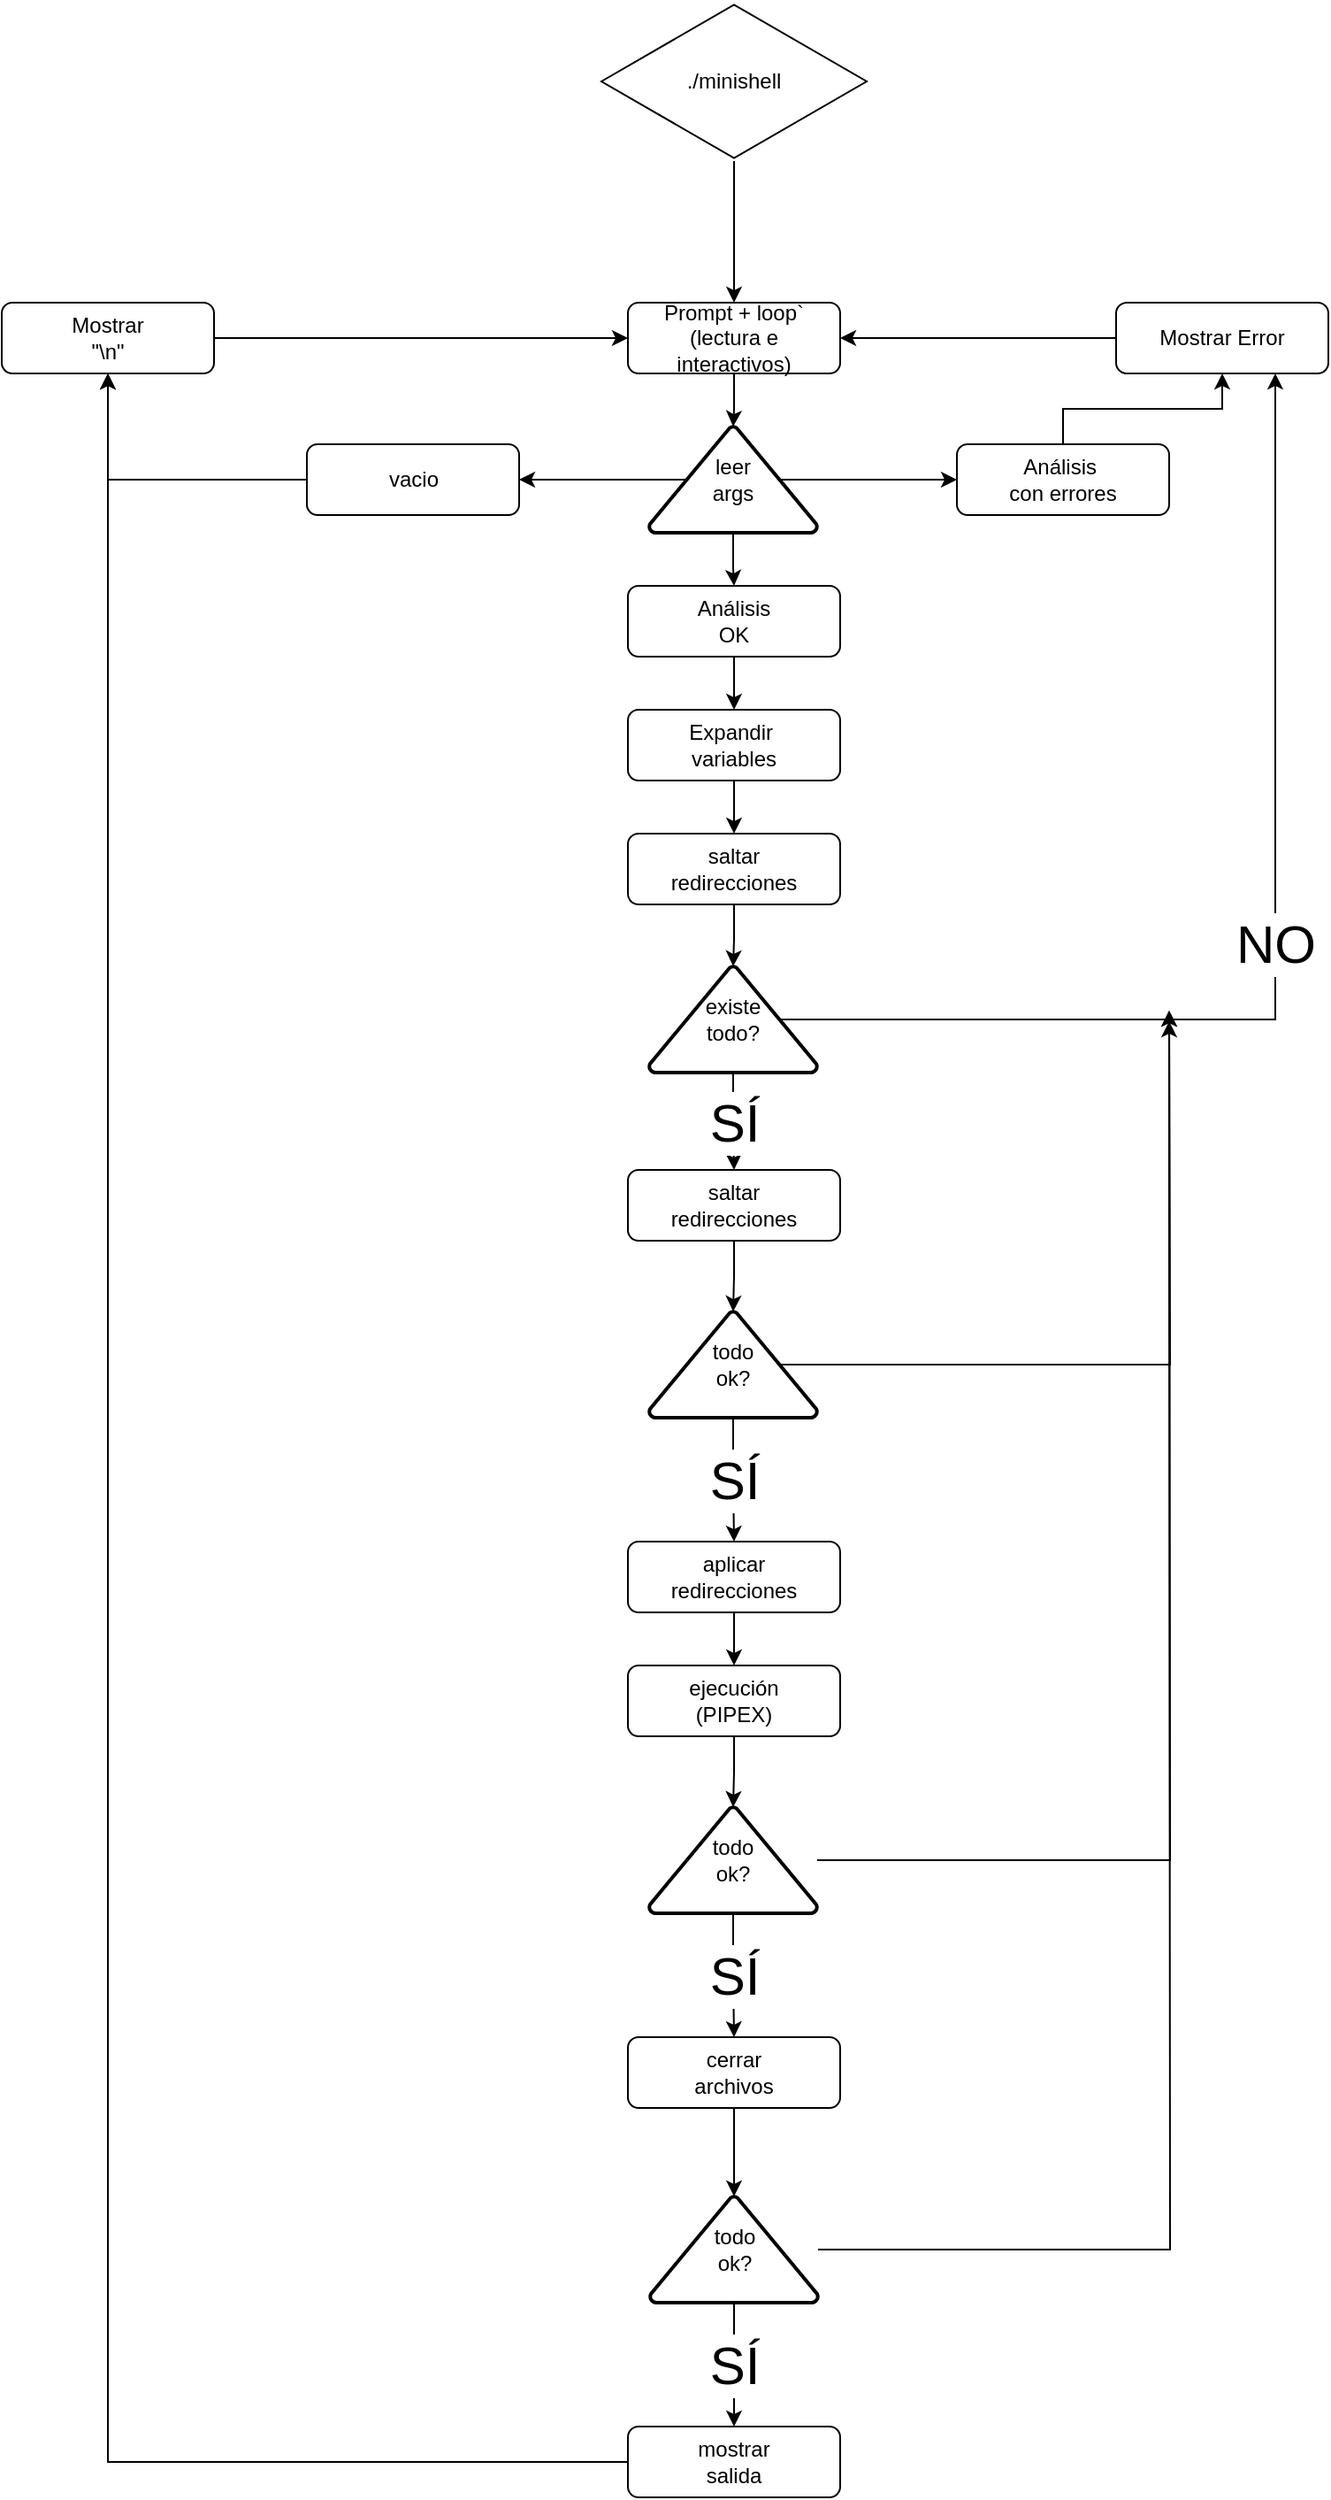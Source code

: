 <mxfile version="24.4.4" type="github">
  <diagram id="C5RBs43oDa-KdzZeNtuy" name="Page-1">
    <mxGraphModel dx="954" dy="510" grid="1" gridSize="10" guides="1" tooltips="1" connect="1" arrows="1" fold="1" page="1" pageScale="1" pageWidth="827" pageHeight="1169" math="0" shadow="0">
      <root>
        <mxCell id="WIyWlLk6GJQsqaUBKTNV-0" />
        <mxCell id="WIyWlLk6GJQsqaUBKTNV-1" parent="WIyWlLk6GJQsqaUBKTNV-0" />
        <mxCell id="AyPV1kMrxWXa0MFl7DFe-19" style="edgeStyle=orthogonalEdgeStyle;rounded=0;orthogonalLoop=1;jettySize=auto;html=1;" edge="1" parent="WIyWlLk6GJQsqaUBKTNV-1" source="WIyWlLk6GJQsqaUBKTNV-7" target="AyPV1kMrxWXa0MFl7DFe-1">
          <mxGeometry relative="1" as="geometry">
            <mxPoint x="350" y="210" as="targetPoint" />
          </mxGeometry>
        </mxCell>
        <mxCell id="WIyWlLk6GJQsqaUBKTNV-7" value="Mostrar Error" style="rounded=1;whiteSpace=wrap;html=1;fontSize=12;glass=0;strokeWidth=1;shadow=0;" parent="WIyWlLk6GJQsqaUBKTNV-1" vertex="1">
          <mxGeometry x="630" y="180" width="120" height="40" as="geometry" />
        </mxCell>
        <mxCell id="AyPV1kMrxWXa0MFl7DFe-20" style="edgeStyle=orthogonalEdgeStyle;rounded=0;orthogonalLoop=1;jettySize=auto;html=1;entryX=0.5;entryY=0;entryDx=0;entryDy=0;" edge="1" parent="WIyWlLk6GJQsqaUBKTNV-1" source="AyPV1kMrxWXa0MFl7DFe-0" target="AyPV1kMrxWXa0MFl7DFe-1">
          <mxGeometry relative="1" as="geometry" />
        </mxCell>
        <mxCell id="AyPV1kMrxWXa0MFl7DFe-0" value="./minishell" style="html=1;whiteSpace=wrap;aspect=fixed;shape=isoRectangle;" vertex="1" parent="WIyWlLk6GJQsqaUBKTNV-1">
          <mxGeometry x="339" y="10" width="150" height="90" as="geometry" />
        </mxCell>
        <mxCell id="AyPV1kMrxWXa0MFl7DFe-1" value="Prompt + loop`&lt;br&gt;(lectura e interactivos)" style="rounded=1;whiteSpace=wrap;html=1;fontSize=12;glass=0;strokeWidth=1;shadow=0;" vertex="1" parent="WIyWlLk6GJQsqaUBKTNV-1">
          <mxGeometry x="354" y="180" width="120" height="40" as="geometry" />
        </mxCell>
        <mxCell id="AyPV1kMrxWXa0MFl7DFe-14" style="edgeStyle=orthogonalEdgeStyle;rounded=0;orthogonalLoop=1;jettySize=auto;html=1;exitX=0.22;exitY=0.5;exitDx=0;exitDy=0;exitPerimeter=0;" edge="1" parent="WIyWlLk6GJQsqaUBKTNV-1" source="AyPV1kMrxWXa0MFl7DFe-7" target="AyPV1kMrxWXa0MFl7DFe-11">
          <mxGeometry relative="1" as="geometry">
            <Array as="points" />
          </mxGeometry>
        </mxCell>
        <mxCell id="AyPV1kMrxWXa0MFl7DFe-15" style="edgeStyle=orthogonalEdgeStyle;rounded=0;orthogonalLoop=1;jettySize=auto;html=1;entryX=0;entryY=0.5;entryDx=0;entryDy=0;exitX=0.78;exitY=0.5;exitDx=0;exitDy=0;exitPerimeter=0;" edge="1" parent="WIyWlLk6GJQsqaUBKTNV-1" source="AyPV1kMrxWXa0MFl7DFe-7" target="AyPV1kMrxWXa0MFl7DFe-12">
          <mxGeometry relative="1" as="geometry" />
        </mxCell>
        <mxCell id="AyPV1kMrxWXa0MFl7DFe-16" style="edgeStyle=orthogonalEdgeStyle;rounded=0;orthogonalLoop=1;jettySize=auto;html=1;entryX=0.5;entryY=0;entryDx=0;entryDy=0;" edge="1" parent="WIyWlLk6GJQsqaUBKTNV-1" source="AyPV1kMrxWXa0MFl7DFe-7" target="AyPV1kMrxWXa0MFl7DFe-13">
          <mxGeometry relative="1" as="geometry" />
        </mxCell>
        <mxCell id="AyPV1kMrxWXa0MFl7DFe-7" value="leer&lt;div&gt;args&lt;/div&gt;" style="strokeWidth=2;html=1;shape=mxgraph.flowchart.extract_or_measurement;whiteSpace=wrap;" vertex="1" parent="WIyWlLk6GJQsqaUBKTNV-1">
          <mxGeometry x="366" y="250" width="95" height="60" as="geometry" />
        </mxCell>
        <mxCell id="AyPV1kMrxWXa0MFl7DFe-9" style="edgeStyle=orthogonalEdgeStyle;rounded=0;orthogonalLoop=1;jettySize=auto;html=1;entryX=0.5;entryY=0;entryDx=0;entryDy=0;entryPerimeter=0;" edge="1" parent="WIyWlLk6GJQsqaUBKTNV-1" source="AyPV1kMrxWXa0MFl7DFe-1" target="AyPV1kMrxWXa0MFl7DFe-7">
          <mxGeometry relative="1" as="geometry" />
        </mxCell>
        <mxCell id="AyPV1kMrxWXa0MFl7DFe-21" style="edgeStyle=orthogonalEdgeStyle;rounded=0;orthogonalLoop=1;jettySize=auto;html=1;" edge="1" parent="WIyWlLk6GJQsqaUBKTNV-1" source="AyPV1kMrxWXa0MFl7DFe-11" target="AyPV1kMrxWXa0MFl7DFe-18">
          <mxGeometry relative="1" as="geometry" />
        </mxCell>
        <mxCell id="AyPV1kMrxWXa0MFl7DFe-11" value="vacio" style="rounded=1;whiteSpace=wrap;html=1;fontSize=12;glass=0;strokeWidth=1;shadow=0;" vertex="1" parent="WIyWlLk6GJQsqaUBKTNV-1">
          <mxGeometry x="172.5" y="260" width="120" height="40" as="geometry" />
        </mxCell>
        <mxCell id="AyPV1kMrxWXa0MFl7DFe-17" style="edgeStyle=orthogonalEdgeStyle;rounded=0;orthogonalLoop=1;jettySize=auto;html=1;entryX=0.5;entryY=1;entryDx=0;entryDy=0;" edge="1" parent="WIyWlLk6GJQsqaUBKTNV-1" source="AyPV1kMrxWXa0MFl7DFe-12" target="WIyWlLk6GJQsqaUBKTNV-7">
          <mxGeometry relative="1" as="geometry" />
        </mxCell>
        <mxCell id="AyPV1kMrxWXa0MFl7DFe-12" value="Análisis&amp;nbsp;&lt;div&gt;con errores&lt;/div&gt;" style="rounded=1;whiteSpace=wrap;html=1;fontSize=12;glass=0;strokeWidth=1;shadow=0;" vertex="1" parent="WIyWlLk6GJQsqaUBKTNV-1">
          <mxGeometry x="540" y="260" width="120" height="40" as="geometry" />
        </mxCell>
        <mxCell id="AyPV1kMrxWXa0MFl7DFe-25" style="edgeStyle=orthogonalEdgeStyle;rounded=0;orthogonalLoop=1;jettySize=auto;html=1;" edge="1" parent="WIyWlLk6GJQsqaUBKTNV-1" source="AyPV1kMrxWXa0MFl7DFe-13" target="AyPV1kMrxWXa0MFl7DFe-24">
          <mxGeometry relative="1" as="geometry" />
        </mxCell>
        <mxCell id="AyPV1kMrxWXa0MFl7DFe-13" value="Análisis&lt;div&gt;OK&lt;/div&gt;" style="rounded=1;whiteSpace=wrap;html=1;fontSize=12;glass=0;strokeWidth=1;shadow=0;" vertex="1" parent="WIyWlLk6GJQsqaUBKTNV-1">
          <mxGeometry x="354" y="340" width="120" height="40" as="geometry" />
        </mxCell>
        <mxCell id="AyPV1kMrxWXa0MFl7DFe-22" style="edgeStyle=orthogonalEdgeStyle;rounded=0;orthogonalLoop=1;jettySize=auto;html=1;" edge="1" parent="WIyWlLk6GJQsqaUBKTNV-1" source="AyPV1kMrxWXa0MFl7DFe-18" target="AyPV1kMrxWXa0MFl7DFe-1">
          <mxGeometry relative="1" as="geometry" />
        </mxCell>
        <mxCell id="AyPV1kMrxWXa0MFl7DFe-18" value="Mostrar&lt;div&gt;&quot;\n&quot;&lt;/div&gt;" style="rounded=1;whiteSpace=wrap;html=1;fontSize=12;glass=0;strokeWidth=1;shadow=0;" vertex="1" parent="WIyWlLk6GJQsqaUBKTNV-1">
          <mxGeometry y="180" width="120" height="40" as="geometry" />
        </mxCell>
        <mxCell id="AyPV1kMrxWXa0MFl7DFe-28" style="edgeStyle=orthogonalEdgeStyle;rounded=0;orthogonalLoop=1;jettySize=auto;html=1;entryX=0.5;entryY=0;entryDx=0;entryDy=0;" edge="1" parent="WIyWlLk6GJQsqaUBKTNV-1" source="AyPV1kMrxWXa0MFl7DFe-24" target="AyPV1kMrxWXa0MFl7DFe-27">
          <mxGeometry relative="1" as="geometry" />
        </mxCell>
        <mxCell id="AyPV1kMrxWXa0MFl7DFe-24" value="Expandir&amp;nbsp;&lt;div&gt;variables&lt;/div&gt;" style="rounded=1;whiteSpace=wrap;html=1;fontSize=12;glass=0;strokeWidth=1;shadow=0;" vertex="1" parent="WIyWlLk6GJQsqaUBKTNV-1">
          <mxGeometry x="354" y="410" width="120" height="40" as="geometry" />
        </mxCell>
        <mxCell id="AyPV1kMrxWXa0MFl7DFe-27" value="saltar&lt;div&gt;&lt;div&gt;redirecciones&lt;/div&gt;&lt;/div&gt;" style="rounded=1;whiteSpace=wrap;html=1;fontSize=12;glass=0;strokeWidth=1;shadow=0;" vertex="1" parent="WIyWlLk6GJQsqaUBKTNV-1">
          <mxGeometry x="354" y="480" width="120" height="40" as="geometry" />
        </mxCell>
        <mxCell id="AyPV1kMrxWXa0MFl7DFe-32" value="&lt;font style=&quot;font-size: 30px;&quot;&gt;NO&lt;/font&gt;" style="edgeStyle=orthogonalEdgeStyle;rounded=0;orthogonalLoop=1;jettySize=auto;html=1;exitX=0.78;exitY=0.5;exitDx=0;exitDy=0;exitPerimeter=0;entryX=0.75;entryY=1;entryDx=0;entryDy=0;" edge="1" parent="WIyWlLk6GJQsqaUBKTNV-1" source="AyPV1kMrxWXa0MFl7DFe-30" target="WIyWlLk6GJQsqaUBKTNV-7">
          <mxGeometry relative="1" as="geometry">
            <mxPoint x="590" y="330" as="targetPoint" />
          </mxGeometry>
        </mxCell>
        <mxCell id="AyPV1kMrxWXa0MFl7DFe-41" value="&lt;font style=&quot;font-size: 30px;&quot;&gt;SÍ&lt;/font&gt;" style="edgeStyle=orthogonalEdgeStyle;rounded=0;orthogonalLoop=1;jettySize=auto;html=1;" edge="1" parent="WIyWlLk6GJQsqaUBKTNV-1" source="AyPV1kMrxWXa0MFl7DFe-30" target="AyPV1kMrxWXa0MFl7DFe-33">
          <mxGeometry relative="1" as="geometry" />
        </mxCell>
        <mxCell id="AyPV1kMrxWXa0MFl7DFe-30" value="existe&lt;div&gt;todo?&lt;/div&gt;" style="strokeWidth=2;html=1;shape=mxgraph.flowchart.extract_or_measurement;whiteSpace=wrap;" vertex="1" parent="WIyWlLk6GJQsqaUBKTNV-1">
          <mxGeometry x="366" y="555" width="95" height="60" as="geometry" />
        </mxCell>
        <mxCell id="AyPV1kMrxWXa0MFl7DFe-31" style="edgeStyle=orthogonalEdgeStyle;rounded=0;orthogonalLoop=1;jettySize=auto;html=1;entryX=0.5;entryY=0;entryDx=0;entryDy=0;entryPerimeter=0;" edge="1" parent="WIyWlLk6GJQsqaUBKTNV-1" source="AyPV1kMrxWXa0MFl7DFe-27" target="AyPV1kMrxWXa0MFl7DFe-30">
          <mxGeometry relative="1" as="geometry" />
        </mxCell>
        <mxCell id="AyPV1kMrxWXa0MFl7DFe-33" value="saltar&lt;div&gt;&lt;div&gt;redirecciones&lt;/div&gt;&lt;/div&gt;" style="rounded=1;whiteSpace=wrap;html=1;fontSize=12;glass=0;strokeWidth=1;shadow=0;" vertex="1" parent="WIyWlLk6GJQsqaUBKTNV-1">
          <mxGeometry x="354" y="670" width="120" height="40" as="geometry" />
        </mxCell>
        <mxCell id="AyPV1kMrxWXa0MFl7DFe-34" value="ejecución&lt;div&gt;(PIPEX&lt;span style=&quot;background-color: initial;&quot;&gt;)&lt;/span&gt;&lt;/div&gt;" style="rounded=1;whiteSpace=wrap;html=1;fontSize=12;glass=0;strokeWidth=1;shadow=0;" vertex="1" parent="WIyWlLk6GJQsqaUBKTNV-1">
          <mxGeometry x="354" y="950" width="120" height="40" as="geometry" />
        </mxCell>
        <mxCell id="AyPV1kMrxWXa0MFl7DFe-55" style="edgeStyle=orthogonalEdgeStyle;rounded=0;orthogonalLoop=1;jettySize=auto;html=1;entryX=0.5;entryY=1;entryDx=0;entryDy=0;" edge="1" parent="WIyWlLk6GJQsqaUBKTNV-1" source="AyPV1kMrxWXa0MFl7DFe-35" target="AyPV1kMrxWXa0MFl7DFe-18">
          <mxGeometry relative="1" as="geometry" />
        </mxCell>
        <mxCell id="AyPV1kMrxWXa0MFl7DFe-35" value="mostrar&lt;div&gt;salida&lt;/div&gt;" style="rounded=1;whiteSpace=wrap;html=1;fontSize=12;glass=0;strokeWidth=1;shadow=0;" vertex="1" parent="WIyWlLk6GJQsqaUBKTNV-1">
          <mxGeometry x="354" y="1380" width="120" height="40" as="geometry" />
        </mxCell>
        <mxCell id="AyPV1kMrxWXa0MFl7DFe-36" value="cerrar&lt;div&gt;archivos&lt;/div&gt;" style="rounded=1;whiteSpace=wrap;html=1;fontSize=12;glass=0;strokeWidth=1;shadow=0;" vertex="1" parent="WIyWlLk6GJQsqaUBKTNV-1">
          <mxGeometry x="354" y="1160" width="120" height="40" as="geometry" />
        </mxCell>
        <mxCell id="AyPV1kMrxWXa0MFl7DFe-47" style="edgeStyle=orthogonalEdgeStyle;rounded=0;orthogonalLoop=1;jettySize=auto;html=1;exitX=0.5;exitY=1;exitDx=0;exitDy=0;" edge="1" parent="WIyWlLk6GJQsqaUBKTNV-1" source="AyPV1kMrxWXa0MFl7DFe-34" target="AyPV1kMrxWXa0MFl7DFe-45">
          <mxGeometry relative="1" as="geometry" />
        </mxCell>
        <mxCell id="AyPV1kMrxWXa0MFl7DFe-49" style="edgeStyle=orthogonalEdgeStyle;rounded=0;orthogonalLoop=1;jettySize=auto;html=1;entryX=0.5;entryY=0;entryDx=0;entryDy=0;" edge="1" parent="WIyWlLk6GJQsqaUBKTNV-1" source="AyPV1kMrxWXa0MFl7DFe-37" target="AyPV1kMrxWXa0MFl7DFe-34">
          <mxGeometry relative="1" as="geometry" />
        </mxCell>
        <mxCell id="AyPV1kMrxWXa0MFl7DFe-37" value="aplicar&lt;div&gt;redirecciones&lt;/div&gt;" style="rounded=1;whiteSpace=wrap;html=1;fontSize=12;glass=0;strokeWidth=1;shadow=0;" vertex="1" parent="WIyWlLk6GJQsqaUBKTNV-1">
          <mxGeometry x="354" y="880" width="120" height="40" as="geometry" />
        </mxCell>
        <mxCell id="AyPV1kMrxWXa0MFl7DFe-43" style="edgeStyle=orthogonalEdgeStyle;rounded=0;orthogonalLoop=1;jettySize=auto;html=1;exitX=0.78;exitY=0.5;exitDx=0;exitDy=0;exitPerimeter=0;" edge="1" parent="WIyWlLk6GJQsqaUBKTNV-1" source="AyPV1kMrxWXa0MFl7DFe-38">
          <mxGeometry relative="1" as="geometry">
            <mxPoint x="660" y="580" as="targetPoint" />
          </mxGeometry>
        </mxCell>
        <mxCell id="AyPV1kMrxWXa0MFl7DFe-38" value="todo&lt;div&gt;ok?&lt;/div&gt;" style="strokeWidth=2;html=1;shape=mxgraph.flowchart.extract_or_measurement;whiteSpace=wrap;" vertex="1" parent="WIyWlLk6GJQsqaUBKTNV-1">
          <mxGeometry x="366" y="750" width="95" height="60" as="geometry" />
        </mxCell>
        <mxCell id="AyPV1kMrxWXa0MFl7DFe-42" style="edgeStyle=orthogonalEdgeStyle;rounded=0;orthogonalLoop=1;jettySize=auto;html=1;entryX=0.5;entryY=0;entryDx=0;entryDy=0;entryPerimeter=0;" edge="1" parent="WIyWlLk6GJQsqaUBKTNV-1" source="AyPV1kMrxWXa0MFl7DFe-33" target="AyPV1kMrxWXa0MFl7DFe-38">
          <mxGeometry relative="1" as="geometry" />
        </mxCell>
        <mxCell id="AyPV1kMrxWXa0MFl7DFe-44" value="&lt;font style=&quot;font-size: 30px;&quot;&gt;SÍ&lt;/font&gt;" style="edgeStyle=orthogonalEdgeStyle;rounded=0;orthogonalLoop=1;jettySize=auto;html=1;exitX=0.5;exitY=1;exitDx=0;exitDy=0;exitPerimeter=0;" edge="1" parent="WIyWlLk6GJQsqaUBKTNV-1" source="AyPV1kMrxWXa0MFl7DFe-38" target="AyPV1kMrxWXa0MFl7DFe-37">
          <mxGeometry relative="1" as="geometry">
            <mxPoint x="210" y="870" as="sourcePoint" />
            <mxPoint x="490" y="920" as="targetPoint" />
          </mxGeometry>
        </mxCell>
        <mxCell id="AyPV1kMrxWXa0MFl7DFe-53" style="edgeStyle=orthogonalEdgeStyle;rounded=0;orthogonalLoop=1;jettySize=auto;html=1;" edge="1" parent="WIyWlLk6GJQsqaUBKTNV-1" source="AyPV1kMrxWXa0MFl7DFe-45">
          <mxGeometry relative="1" as="geometry">
            <mxPoint x="660" y="586" as="targetPoint" />
          </mxGeometry>
        </mxCell>
        <mxCell id="AyPV1kMrxWXa0MFl7DFe-45" value="todo&lt;div&gt;ok?&lt;/div&gt;" style="strokeWidth=2;html=1;shape=mxgraph.flowchart.extract_or_measurement;whiteSpace=wrap;" vertex="1" parent="WIyWlLk6GJQsqaUBKTNV-1">
          <mxGeometry x="366" y="1030" width="95" height="60" as="geometry" />
        </mxCell>
        <mxCell id="AyPV1kMrxWXa0MFl7DFe-54" style="edgeStyle=orthogonalEdgeStyle;rounded=0;orthogonalLoop=1;jettySize=auto;html=1;" edge="1" parent="WIyWlLk6GJQsqaUBKTNV-1" source="AyPV1kMrxWXa0MFl7DFe-46">
          <mxGeometry relative="1" as="geometry">
            <mxPoint x="660" y="580" as="targetPoint" />
          </mxGeometry>
        </mxCell>
        <mxCell id="AyPV1kMrxWXa0MFl7DFe-46" value="todo&lt;div&gt;ok?&lt;/div&gt;" style="strokeWidth=2;html=1;shape=mxgraph.flowchart.extract_or_measurement;whiteSpace=wrap;" vertex="1" parent="WIyWlLk6GJQsqaUBKTNV-1">
          <mxGeometry x="366.5" y="1250" width="95" height="60" as="geometry" />
        </mxCell>
        <mxCell id="AyPV1kMrxWXa0MFl7DFe-48" value="&lt;font style=&quot;font-size: 30px;&quot;&gt;SÍ&lt;/font&gt;" style="edgeStyle=orthogonalEdgeStyle;rounded=0;orthogonalLoop=1;jettySize=auto;html=1;exitX=0.5;exitY=1;exitDx=0;exitDy=0;exitPerimeter=0;entryX=0.5;entryY=0;entryDx=0;entryDy=0;" edge="1" parent="WIyWlLk6GJQsqaUBKTNV-1" source="AyPV1kMrxWXa0MFl7DFe-45" target="AyPV1kMrxWXa0MFl7DFe-36">
          <mxGeometry relative="1" as="geometry">
            <mxPoint x="230" y="820" as="sourcePoint" />
            <mxPoint x="230" y="880" as="targetPoint" />
          </mxGeometry>
        </mxCell>
        <mxCell id="AyPV1kMrxWXa0MFl7DFe-50" style="edgeStyle=orthogonalEdgeStyle;rounded=0;orthogonalLoop=1;jettySize=auto;html=1;entryX=0.5;entryY=0;entryDx=0;entryDy=0;entryPerimeter=0;" edge="1" parent="WIyWlLk6GJQsqaUBKTNV-1" source="AyPV1kMrxWXa0MFl7DFe-36" target="AyPV1kMrxWXa0MFl7DFe-46">
          <mxGeometry relative="1" as="geometry" />
        </mxCell>
        <mxCell id="AyPV1kMrxWXa0MFl7DFe-51" value="&lt;font style=&quot;font-size: 30px;&quot;&gt;SÍ&lt;/font&gt;" style="edgeStyle=orthogonalEdgeStyle;rounded=0;orthogonalLoop=1;jettySize=auto;html=1;exitX=0.5;exitY=1;exitDx=0;exitDy=0;exitPerimeter=0;entryX=0.5;entryY=0;entryDx=0;entryDy=0;" edge="1" parent="WIyWlLk6GJQsqaUBKTNV-1" source="AyPV1kMrxWXa0MFl7DFe-46" target="AyPV1kMrxWXa0MFl7DFe-35">
          <mxGeometry relative="1" as="geometry">
            <mxPoint x="230" y="1110" as="sourcePoint" />
            <mxPoint x="230" y="1179" as="targetPoint" />
          </mxGeometry>
        </mxCell>
      </root>
    </mxGraphModel>
  </diagram>
</mxfile>

